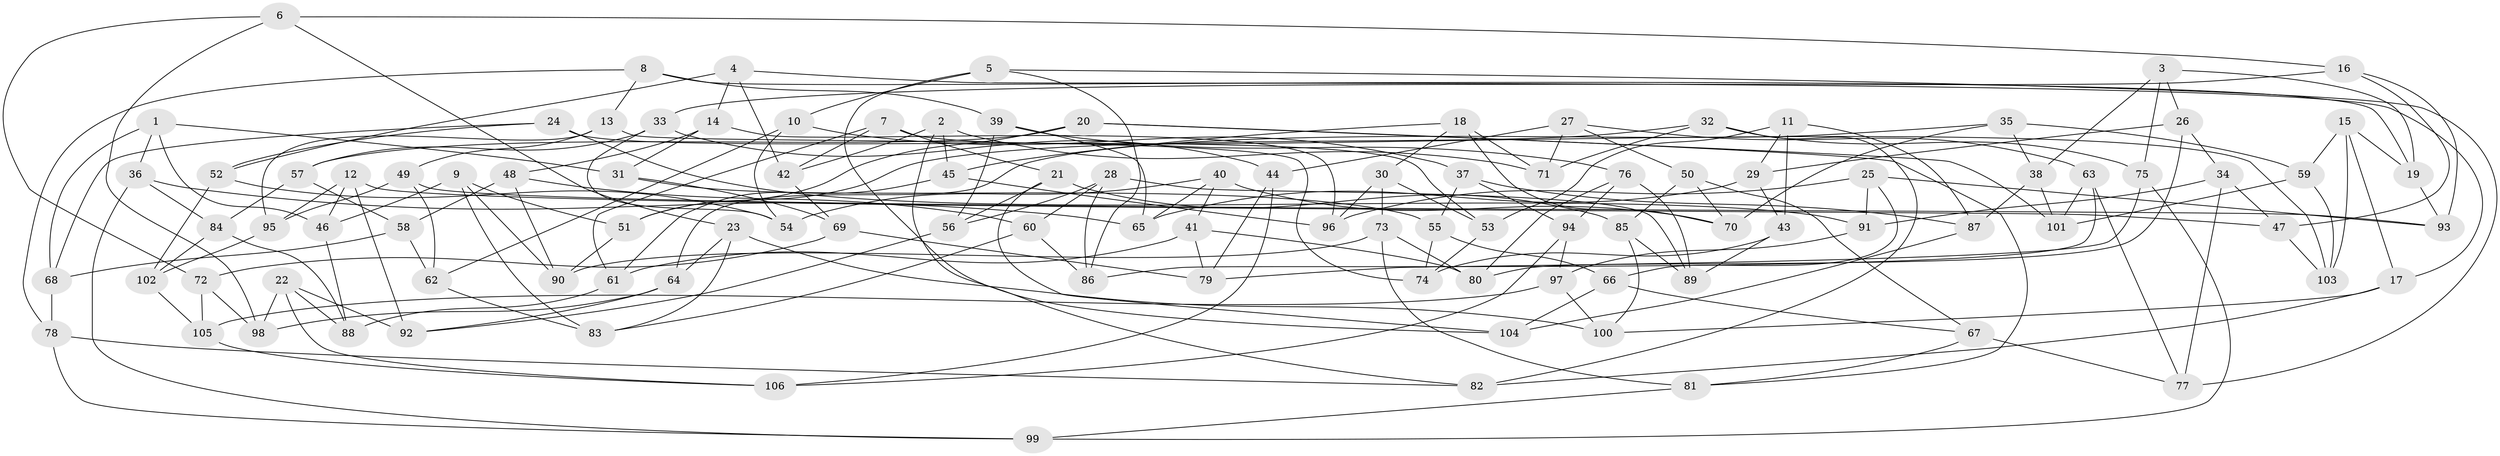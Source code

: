 // Generated by graph-tools (version 1.1) at 2025/11/02/27/25 16:11:44]
// undirected, 106 vertices, 212 edges
graph export_dot {
graph [start="1"]
  node [color=gray90,style=filled];
  1;
  2;
  3;
  4;
  5;
  6;
  7;
  8;
  9;
  10;
  11;
  12;
  13;
  14;
  15;
  16;
  17;
  18;
  19;
  20;
  21;
  22;
  23;
  24;
  25;
  26;
  27;
  28;
  29;
  30;
  31;
  32;
  33;
  34;
  35;
  36;
  37;
  38;
  39;
  40;
  41;
  42;
  43;
  44;
  45;
  46;
  47;
  48;
  49;
  50;
  51;
  52;
  53;
  54;
  55;
  56;
  57;
  58;
  59;
  60;
  61;
  62;
  63;
  64;
  65;
  66;
  67;
  68;
  69;
  70;
  71;
  72;
  73;
  74;
  75;
  76;
  77;
  78;
  79;
  80;
  81;
  82;
  83;
  84;
  85;
  86;
  87;
  88;
  89;
  90;
  91;
  92;
  93;
  94;
  95;
  96;
  97;
  98;
  99;
  100;
  101;
  102;
  103;
  104;
  105;
  106;
  1 -- 46;
  1 -- 68;
  1 -- 31;
  1 -- 36;
  2 -- 45;
  2 -- 42;
  2 -- 82;
  2 -- 71;
  3 -- 26;
  3 -- 19;
  3 -- 38;
  3 -- 75;
  4 -- 42;
  4 -- 14;
  4 -- 17;
  4 -- 52;
  5 -- 10;
  5 -- 77;
  5 -- 104;
  5 -- 86;
  6 -- 72;
  6 -- 98;
  6 -- 23;
  6 -- 16;
  7 -- 103;
  7 -- 21;
  7 -- 61;
  7 -- 42;
  8 -- 19;
  8 -- 13;
  8 -- 78;
  8 -- 39;
  9 -- 46;
  9 -- 51;
  9 -- 83;
  9 -- 90;
  10 -- 62;
  10 -- 37;
  10 -- 54;
  11 -- 29;
  11 -- 87;
  11 -- 43;
  11 -- 53;
  12 -- 92;
  12 -- 47;
  12 -- 95;
  12 -- 46;
  13 -- 49;
  13 -- 74;
  13 -- 95;
  14 -- 31;
  14 -- 48;
  14 -- 96;
  15 -- 103;
  15 -- 19;
  15 -- 59;
  15 -- 17;
  16 -- 93;
  16 -- 33;
  16 -- 47;
  17 -- 100;
  17 -- 82;
  18 -- 45;
  18 -- 30;
  18 -- 70;
  18 -- 71;
  19 -- 93;
  20 -- 51;
  20 -- 57;
  20 -- 101;
  20 -- 81;
  21 -- 56;
  21 -- 104;
  21 -- 85;
  22 -- 98;
  22 -- 106;
  22 -- 92;
  22 -- 88;
  23 -- 64;
  23 -- 83;
  23 -- 100;
  24 -- 68;
  24 -- 52;
  24 -- 91;
  24 -- 53;
  25 -- 66;
  25 -- 96;
  25 -- 93;
  25 -- 91;
  26 -- 29;
  26 -- 34;
  26 -- 80;
  27 -- 63;
  27 -- 50;
  27 -- 44;
  27 -- 71;
  28 -- 56;
  28 -- 60;
  28 -- 89;
  28 -- 86;
  29 -- 43;
  29 -- 65;
  30 -- 96;
  30 -- 73;
  30 -- 53;
  31 -- 55;
  31 -- 69;
  32 -- 82;
  32 -- 51;
  32 -- 71;
  32 -- 75;
  33 -- 44;
  33 -- 54;
  33 -- 57;
  34 -- 47;
  34 -- 77;
  34 -- 91;
  35 -- 38;
  35 -- 70;
  35 -- 64;
  35 -- 59;
  36 -- 99;
  36 -- 65;
  36 -- 84;
  37 -- 87;
  37 -- 55;
  37 -- 94;
  38 -- 87;
  38 -- 101;
  39 -- 65;
  39 -- 56;
  39 -- 76;
  40 -- 70;
  40 -- 65;
  40 -- 54;
  40 -- 41;
  41 -- 79;
  41 -- 80;
  41 -- 61;
  42 -- 69;
  43 -- 74;
  43 -- 89;
  44 -- 79;
  44 -- 106;
  45 -- 96;
  45 -- 61;
  46 -- 88;
  47 -- 103;
  48 -- 60;
  48 -- 90;
  48 -- 58;
  49 -- 95;
  49 -- 93;
  49 -- 62;
  50 -- 70;
  50 -- 85;
  50 -- 67;
  51 -- 90;
  52 -- 102;
  52 -- 54;
  53 -- 74;
  55 -- 74;
  55 -- 66;
  56 -- 92;
  57 -- 58;
  57 -- 84;
  58 -- 62;
  58 -- 68;
  59 -- 101;
  59 -- 103;
  60 -- 83;
  60 -- 86;
  61 -- 88;
  62 -- 83;
  63 -- 77;
  63 -- 101;
  63 -- 86;
  64 -- 98;
  64 -- 92;
  66 -- 67;
  66 -- 104;
  67 -- 81;
  67 -- 77;
  68 -- 78;
  69 -- 79;
  69 -- 72;
  72 -- 98;
  72 -- 105;
  73 -- 80;
  73 -- 81;
  73 -- 90;
  75 -- 99;
  75 -- 79;
  76 -- 94;
  76 -- 80;
  76 -- 89;
  78 -- 99;
  78 -- 82;
  81 -- 99;
  84 -- 102;
  84 -- 88;
  85 -- 89;
  85 -- 100;
  87 -- 104;
  91 -- 97;
  94 -- 106;
  94 -- 97;
  95 -- 102;
  97 -- 100;
  97 -- 105;
  102 -- 105;
  105 -- 106;
}

